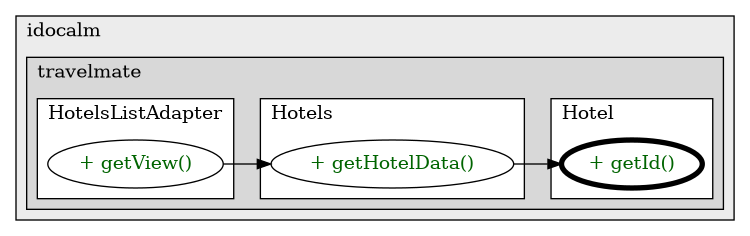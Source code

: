 @startuml

/' diagram meta data start
config=CallConfiguration;
{
  "rootMethod": "com.idocalm.travelmate.models.Hotel#getId()",
  "projectClassification": {
    "searchMode": "OpenProject", // OpenProject, AllProjects
    "includedProjects": "",
    "pathEndKeywords": "*.impl",
    "isClientPath": "",
    "isClientName": "",
    "isTestPath": "",
    "isTestName": "",
    "isMappingPath": "",
    "isMappingName": "",
    "isDataAccessPath": "",
    "isDataAccessName": "",
    "isDataStructurePath": "",
    "isDataStructureName": "",
    "isInterfaceStructuresPath": "",
    "isInterfaceStructuresName": "",
    "isEntryPointPath": "",
    "isEntryPointName": "",
    "treatFinalFieldsAsMandatory": false
  },
  "graphRestriction": {
    "classPackageExcludeFilter": "",
    "classPackageIncludeFilter": "",
    "classNameExcludeFilter": "",
    "classNameIncludeFilter": "",
    "methodNameExcludeFilter": "",
    "methodNameIncludeFilter": "",
    "removeByInheritance": "", // inheritance/annotation based filtering is done in a second step
    "removeByAnnotation": "",
    "removeByClassPackage": "", // cleanup the graph after inheritance/annotation based filtering is done
    "removeByClassName": "",
    "cutMappings": false,
    "cutEnum": true,
    "cutTests": true,
    "cutClient": true,
    "cutDataAccess": true,
    "cutInterfaceStructures": true,
    "cutDataStructures": true,
    "cutGetterAndSetter": true,
    "cutConstructors": true
  },
  "graphTraversal": {
    "forwardDepth": 3,
    "backwardDepth": 3,
    "classPackageExcludeFilter": "",
    "classPackageIncludeFilter": "",
    "classNameExcludeFilter": "",
    "classNameIncludeFilter": "",
    "methodNameExcludeFilter": "",
    "methodNameIncludeFilter": "",
    "hideMappings": false,
    "hideDataStructures": false,
    "hidePrivateMethods": true,
    "hideInterfaceCalls": true, // indirection: implementation -> interface (is hidden) -> implementation
    "onlyShowApplicationEntryPoints": false, // root node is included
    "useMethodCallsForStructureDiagram": "ForwardOnly" // ForwardOnly, BothDirections, No
  },
  "details": {
    "aggregation": "GroupByClass", // ByClass, GroupByClass, None
    "showMethodParametersTypes": false,
    "showMethodParametersNames": false,
    "showMethodReturnType": false,
    "showPackageLevels": 2,
    "showCallOrder": false,
    "edgeMode": "MethodsOnly", // TypesOnly, MethodsOnly, TypesAndMethods, MethodsAndDirectTypeUsage
    "showDetailedClassStructure": false
  },
  "rootClass": "com.idocalm.travelmate.models.Hotel",
  "extensionCallbackMethod": "" // qualified.class.name#methodName - signature: public static String method(String)
}
diagram meta data end '/



digraph g {
    rankdir="LR"
    splines=polyline
    

'nodes 
subgraph cluster_1667077907 { 
   	label=idocalm
	labeljust=l
	fillcolor="#ececec"
	style=filled
   
   subgraph cluster_352704218 { 
   	label=travelmate
	labeljust=l
	fillcolor="#d8d8d8"
	style=filled
   
   subgraph cluster_1650280550 { 
   	label=Hotels
	labeljust=l
	fillcolor=white
	style=filled
   
   Hotels2016336877XXXgetHotelData69915028[
	label="+ getHotelData()"
	style=filled
	fillcolor=white
	tooltip="Hotels

null"
	fontcolor=darkgreen
];
} 

subgraph cluster_1686821798 { 
   	label=HotelsListAdapter
	labeljust=l
	fillcolor=white
	style=filled
   
   HotelsListAdapter588979362XXXgetView1005306846[
	label="+ getView()"
	style=filled
	fillcolor=white
	tooltip="HotelsListAdapter

null"
	fontcolor=darkgreen
];
} 

subgraph cluster_1832931529 { 
   	label=Hotel
	labeljust=l
	fillcolor=white
	style=filled
   
   Hotel1063277009XXXgetId0[
	label="+ getId()"
	style=filled
	fillcolor=white
	tooltip="Hotel

null"
	penwidth=4
	fontcolor=darkgreen
];
} 
} 
} 

'edges    
Hotels2016336877XXXgetHotelData69915028 -> Hotel1063277009XXXgetId0;
HotelsListAdapter588979362XXXgetView1005306846 -> Hotels2016336877XXXgetHotelData69915028;
    
}
@enduml